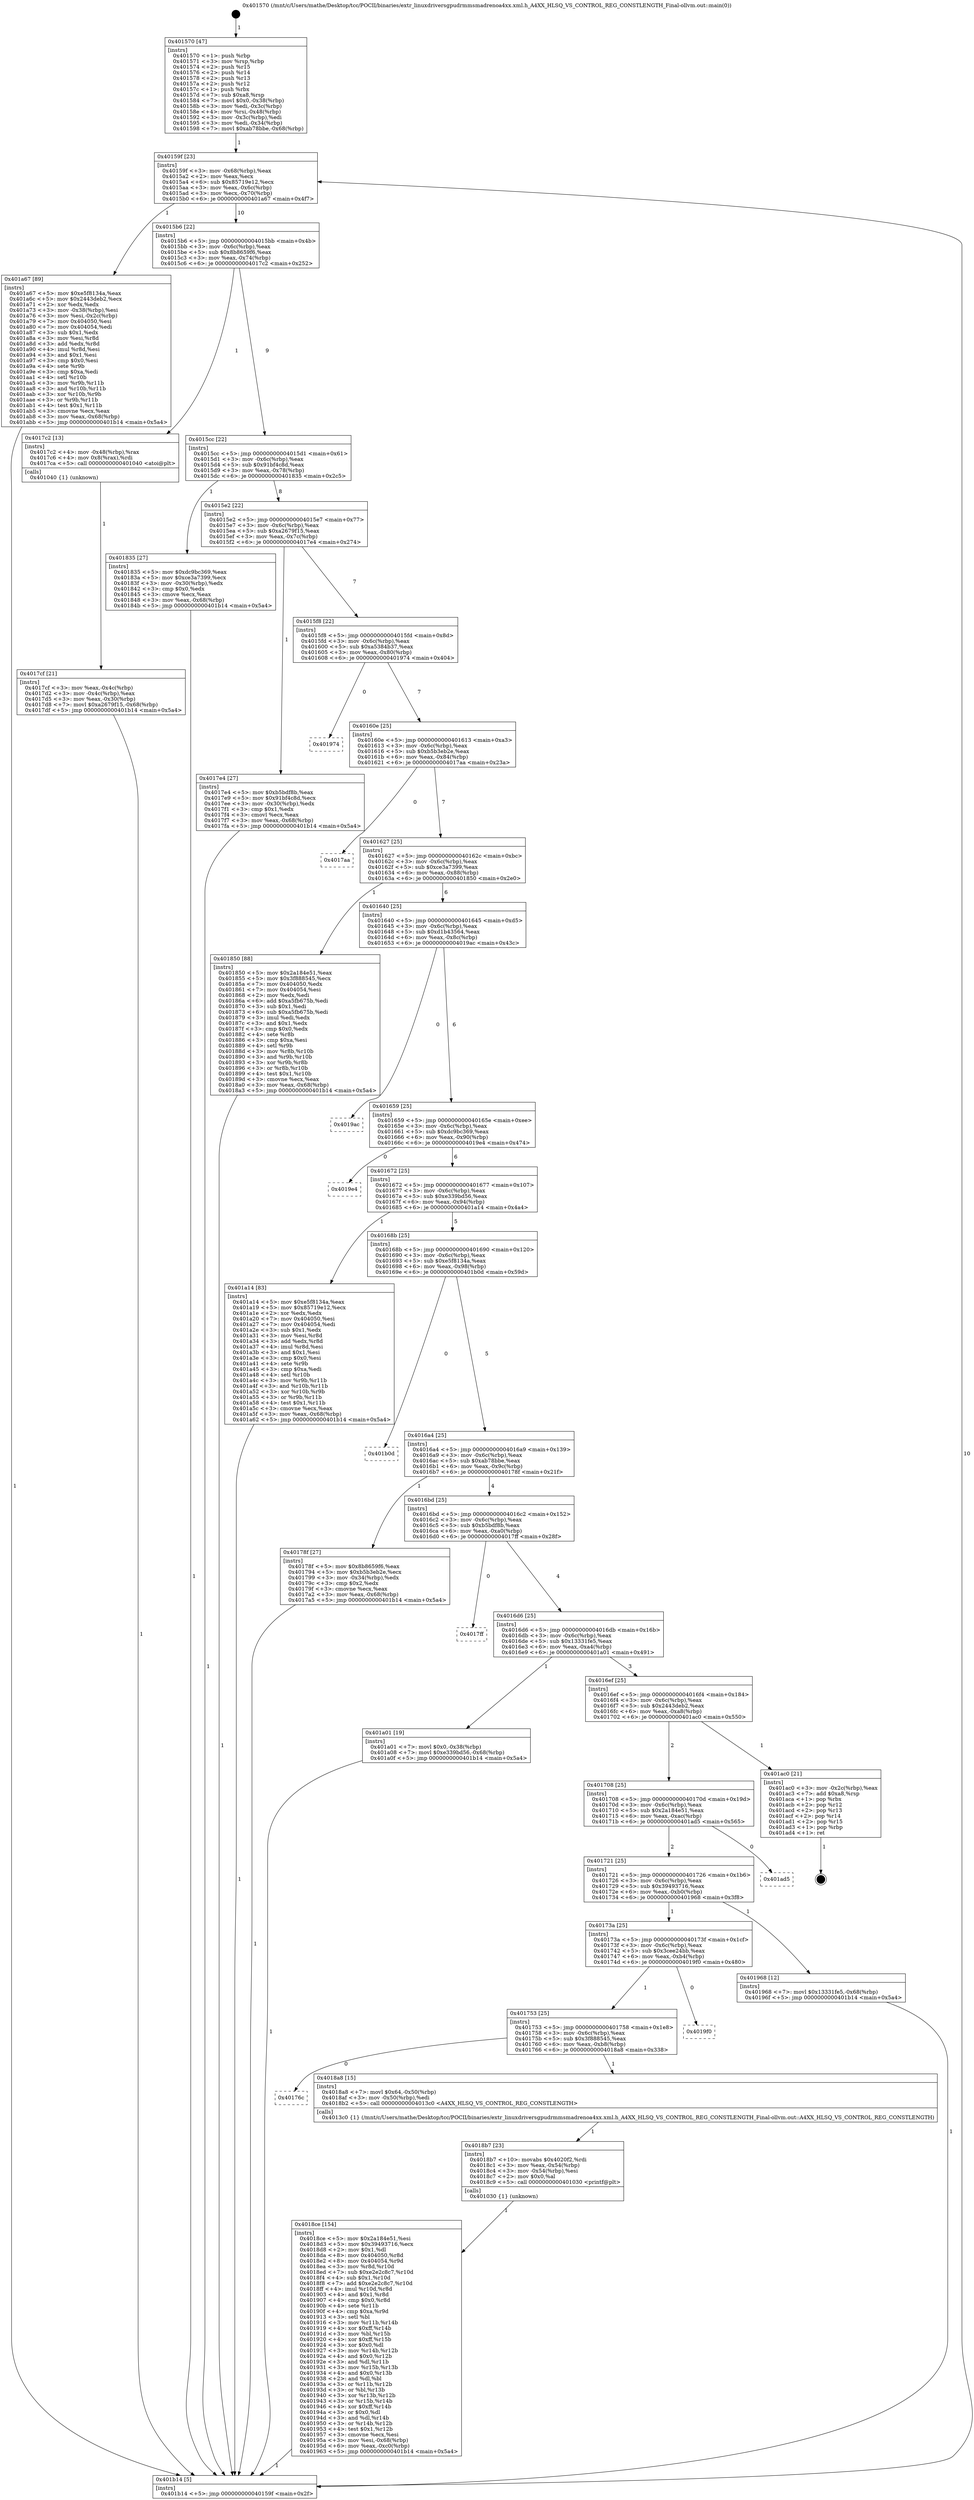 digraph "0x401570" {
  label = "0x401570 (/mnt/c/Users/mathe/Desktop/tcc/POCII/binaries/extr_linuxdriversgpudrmmsmadrenoa4xx.xml.h_A4XX_HLSQ_VS_CONTROL_REG_CONSTLENGTH_Final-ollvm.out::main(0))"
  labelloc = "t"
  node[shape=record]

  Entry [label="",width=0.3,height=0.3,shape=circle,fillcolor=black,style=filled]
  "0x40159f" [label="{
     0x40159f [23]\l
     | [instrs]\l
     &nbsp;&nbsp;0x40159f \<+3\>: mov -0x68(%rbp),%eax\l
     &nbsp;&nbsp;0x4015a2 \<+2\>: mov %eax,%ecx\l
     &nbsp;&nbsp;0x4015a4 \<+6\>: sub $0x85719e12,%ecx\l
     &nbsp;&nbsp;0x4015aa \<+3\>: mov %eax,-0x6c(%rbp)\l
     &nbsp;&nbsp;0x4015ad \<+3\>: mov %ecx,-0x70(%rbp)\l
     &nbsp;&nbsp;0x4015b0 \<+6\>: je 0000000000401a67 \<main+0x4f7\>\l
  }"]
  "0x401a67" [label="{
     0x401a67 [89]\l
     | [instrs]\l
     &nbsp;&nbsp;0x401a67 \<+5\>: mov $0xe5f8134a,%eax\l
     &nbsp;&nbsp;0x401a6c \<+5\>: mov $0x2443deb2,%ecx\l
     &nbsp;&nbsp;0x401a71 \<+2\>: xor %edx,%edx\l
     &nbsp;&nbsp;0x401a73 \<+3\>: mov -0x38(%rbp),%esi\l
     &nbsp;&nbsp;0x401a76 \<+3\>: mov %esi,-0x2c(%rbp)\l
     &nbsp;&nbsp;0x401a79 \<+7\>: mov 0x404050,%esi\l
     &nbsp;&nbsp;0x401a80 \<+7\>: mov 0x404054,%edi\l
     &nbsp;&nbsp;0x401a87 \<+3\>: sub $0x1,%edx\l
     &nbsp;&nbsp;0x401a8a \<+3\>: mov %esi,%r8d\l
     &nbsp;&nbsp;0x401a8d \<+3\>: add %edx,%r8d\l
     &nbsp;&nbsp;0x401a90 \<+4\>: imul %r8d,%esi\l
     &nbsp;&nbsp;0x401a94 \<+3\>: and $0x1,%esi\l
     &nbsp;&nbsp;0x401a97 \<+3\>: cmp $0x0,%esi\l
     &nbsp;&nbsp;0x401a9a \<+4\>: sete %r9b\l
     &nbsp;&nbsp;0x401a9e \<+3\>: cmp $0xa,%edi\l
     &nbsp;&nbsp;0x401aa1 \<+4\>: setl %r10b\l
     &nbsp;&nbsp;0x401aa5 \<+3\>: mov %r9b,%r11b\l
     &nbsp;&nbsp;0x401aa8 \<+3\>: and %r10b,%r11b\l
     &nbsp;&nbsp;0x401aab \<+3\>: xor %r10b,%r9b\l
     &nbsp;&nbsp;0x401aae \<+3\>: or %r9b,%r11b\l
     &nbsp;&nbsp;0x401ab1 \<+4\>: test $0x1,%r11b\l
     &nbsp;&nbsp;0x401ab5 \<+3\>: cmovne %ecx,%eax\l
     &nbsp;&nbsp;0x401ab8 \<+3\>: mov %eax,-0x68(%rbp)\l
     &nbsp;&nbsp;0x401abb \<+5\>: jmp 0000000000401b14 \<main+0x5a4\>\l
  }"]
  "0x4015b6" [label="{
     0x4015b6 [22]\l
     | [instrs]\l
     &nbsp;&nbsp;0x4015b6 \<+5\>: jmp 00000000004015bb \<main+0x4b\>\l
     &nbsp;&nbsp;0x4015bb \<+3\>: mov -0x6c(%rbp),%eax\l
     &nbsp;&nbsp;0x4015be \<+5\>: sub $0x8b8659f6,%eax\l
     &nbsp;&nbsp;0x4015c3 \<+3\>: mov %eax,-0x74(%rbp)\l
     &nbsp;&nbsp;0x4015c6 \<+6\>: je 00000000004017c2 \<main+0x252\>\l
  }"]
  Exit [label="",width=0.3,height=0.3,shape=circle,fillcolor=black,style=filled,peripheries=2]
  "0x4017c2" [label="{
     0x4017c2 [13]\l
     | [instrs]\l
     &nbsp;&nbsp;0x4017c2 \<+4\>: mov -0x48(%rbp),%rax\l
     &nbsp;&nbsp;0x4017c6 \<+4\>: mov 0x8(%rax),%rdi\l
     &nbsp;&nbsp;0x4017ca \<+5\>: call 0000000000401040 \<atoi@plt\>\l
     | [calls]\l
     &nbsp;&nbsp;0x401040 \{1\} (unknown)\l
  }"]
  "0x4015cc" [label="{
     0x4015cc [22]\l
     | [instrs]\l
     &nbsp;&nbsp;0x4015cc \<+5\>: jmp 00000000004015d1 \<main+0x61\>\l
     &nbsp;&nbsp;0x4015d1 \<+3\>: mov -0x6c(%rbp),%eax\l
     &nbsp;&nbsp;0x4015d4 \<+5\>: sub $0x91bf4c8d,%eax\l
     &nbsp;&nbsp;0x4015d9 \<+3\>: mov %eax,-0x78(%rbp)\l
     &nbsp;&nbsp;0x4015dc \<+6\>: je 0000000000401835 \<main+0x2c5\>\l
  }"]
  "0x4018ce" [label="{
     0x4018ce [154]\l
     | [instrs]\l
     &nbsp;&nbsp;0x4018ce \<+5\>: mov $0x2a184e51,%esi\l
     &nbsp;&nbsp;0x4018d3 \<+5\>: mov $0x39493716,%ecx\l
     &nbsp;&nbsp;0x4018d8 \<+2\>: mov $0x1,%dl\l
     &nbsp;&nbsp;0x4018da \<+8\>: mov 0x404050,%r8d\l
     &nbsp;&nbsp;0x4018e2 \<+8\>: mov 0x404054,%r9d\l
     &nbsp;&nbsp;0x4018ea \<+3\>: mov %r8d,%r10d\l
     &nbsp;&nbsp;0x4018ed \<+7\>: sub $0xe2e2c8c7,%r10d\l
     &nbsp;&nbsp;0x4018f4 \<+4\>: sub $0x1,%r10d\l
     &nbsp;&nbsp;0x4018f8 \<+7\>: add $0xe2e2c8c7,%r10d\l
     &nbsp;&nbsp;0x4018ff \<+4\>: imul %r10d,%r8d\l
     &nbsp;&nbsp;0x401903 \<+4\>: and $0x1,%r8d\l
     &nbsp;&nbsp;0x401907 \<+4\>: cmp $0x0,%r8d\l
     &nbsp;&nbsp;0x40190b \<+4\>: sete %r11b\l
     &nbsp;&nbsp;0x40190f \<+4\>: cmp $0xa,%r9d\l
     &nbsp;&nbsp;0x401913 \<+3\>: setl %bl\l
     &nbsp;&nbsp;0x401916 \<+3\>: mov %r11b,%r14b\l
     &nbsp;&nbsp;0x401919 \<+4\>: xor $0xff,%r14b\l
     &nbsp;&nbsp;0x40191d \<+3\>: mov %bl,%r15b\l
     &nbsp;&nbsp;0x401920 \<+4\>: xor $0xff,%r15b\l
     &nbsp;&nbsp;0x401924 \<+3\>: xor $0x0,%dl\l
     &nbsp;&nbsp;0x401927 \<+3\>: mov %r14b,%r12b\l
     &nbsp;&nbsp;0x40192a \<+4\>: and $0x0,%r12b\l
     &nbsp;&nbsp;0x40192e \<+3\>: and %dl,%r11b\l
     &nbsp;&nbsp;0x401931 \<+3\>: mov %r15b,%r13b\l
     &nbsp;&nbsp;0x401934 \<+4\>: and $0x0,%r13b\l
     &nbsp;&nbsp;0x401938 \<+2\>: and %dl,%bl\l
     &nbsp;&nbsp;0x40193a \<+3\>: or %r11b,%r12b\l
     &nbsp;&nbsp;0x40193d \<+3\>: or %bl,%r13b\l
     &nbsp;&nbsp;0x401940 \<+3\>: xor %r13b,%r12b\l
     &nbsp;&nbsp;0x401943 \<+3\>: or %r15b,%r14b\l
     &nbsp;&nbsp;0x401946 \<+4\>: xor $0xff,%r14b\l
     &nbsp;&nbsp;0x40194a \<+3\>: or $0x0,%dl\l
     &nbsp;&nbsp;0x40194d \<+3\>: and %dl,%r14b\l
     &nbsp;&nbsp;0x401950 \<+3\>: or %r14b,%r12b\l
     &nbsp;&nbsp;0x401953 \<+4\>: test $0x1,%r12b\l
     &nbsp;&nbsp;0x401957 \<+3\>: cmovne %ecx,%esi\l
     &nbsp;&nbsp;0x40195a \<+3\>: mov %esi,-0x68(%rbp)\l
     &nbsp;&nbsp;0x40195d \<+6\>: mov %eax,-0xc0(%rbp)\l
     &nbsp;&nbsp;0x401963 \<+5\>: jmp 0000000000401b14 \<main+0x5a4\>\l
  }"]
  "0x401835" [label="{
     0x401835 [27]\l
     | [instrs]\l
     &nbsp;&nbsp;0x401835 \<+5\>: mov $0xdc9bc369,%eax\l
     &nbsp;&nbsp;0x40183a \<+5\>: mov $0xce3a7399,%ecx\l
     &nbsp;&nbsp;0x40183f \<+3\>: mov -0x30(%rbp),%edx\l
     &nbsp;&nbsp;0x401842 \<+3\>: cmp $0x0,%edx\l
     &nbsp;&nbsp;0x401845 \<+3\>: cmove %ecx,%eax\l
     &nbsp;&nbsp;0x401848 \<+3\>: mov %eax,-0x68(%rbp)\l
     &nbsp;&nbsp;0x40184b \<+5\>: jmp 0000000000401b14 \<main+0x5a4\>\l
  }"]
  "0x4015e2" [label="{
     0x4015e2 [22]\l
     | [instrs]\l
     &nbsp;&nbsp;0x4015e2 \<+5\>: jmp 00000000004015e7 \<main+0x77\>\l
     &nbsp;&nbsp;0x4015e7 \<+3\>: mov -0x6c(%rbp),%eax\l
     &nbsp;&nbsp;0x4015ea \<+5\>: sub $0xa2679f15,%eax\l
     &nbsp;&nbsp;0x4015ef \<+3\>: mov %eax,-0x7c(%rbp)\l
     &nbsp;&nbsp;0x4015f2 \<+6\>: je 00000000004017e4 \<main+0x274\>\l
  }"]
  "0x4018b7" [label="{
     0x4018b7 [23]\l
     | [instrs]\l
     &nbsp;&nbsp;0x4018b7 \<+10\>: movabs $0x4020f2,%rdi\l
     &nbsp;&nbsp;0x4018c1 \<+3\>: mov %eax,-0x54(%rbp)\l
     &nbsp;&nbsp;0x4018c4 \<+3\>: mov -0x54(%rbp),%esi\l
     &nbsp;&nbsp;0x4018c7 \<+2\>: mov $0x0,%al\l
     &nbsp;&nbsp;0x4018c9 \<+5\>: call 0000000000401030 \<printf@plt\>\l
     | [calls]\l
     &nbsp;&nbsp;0x401030 \{1\} (unknown)\l
  }"]
  "0x4017e4" [label="{
     0x4017e4 [27]\l
     | [instrs]\l
     &nbsp;&nbsp;0x4017e4 \<+5\>: mov $0xb5bdf8b,%eax\l
     &nbsp;&nbsp;0x4017e9 \<+5\>: mov $0x91bf4c8d,%ecx\l
     &nbsp;&nbsp;0x4017ee \<+3\>: mov -0x30(%rbp),%edx\l
     &nbsp;&nbsp;0x4017f1 \<+3\>: cmp $0x1,%edx\l
     &nbsp;&nbsp;0x4017f4 \<+3\>: cmovl %ecx,%eax\l
     &nbsp;&nbsp;0x4017f7 \<+3\>: mov %eax,-0x68(%rbp)\l
     &nbsp;&nbsp;0x4017fa \<+5\>: jmp 0000000000401b14 \<main+0x5a4\>\l
  }"]
  "0x4015f8" [label="{
     0x4015f8 [22]\l
     | [instrs]\l
     &nbsp;&nbsp;0x4015f8 \<+5\>: jmp 00000000004015fd \<main+0x8d\>\l
     &nbsp;&nbsp;0x4015fd \<+3\>: mov -0x6c(%rbp),%eax\l
     &nbsp;&nbsp;0x401600 \<+5\>: sub $0xa5384b37,%eax\l
     &nbsp;&nbsp;0x401605 \<+3\>: mov %eax,-0x80(%rbp)\l
     &nbsp;&nbsp;0x401608 \<+6\>: je 0000000000401974 \<main+0x404\>\l
  }"]
  "0x40176c" [label="{
     0x40176c\l
  }", style=dashed]
  "0x401974" [label="{
     0x401974\l
  }", style=dashed]
  "0x40160e" [label="{
     0x40160e [25]\l
     | [instrs]\l
     &nbsp;&nbsp;0x40160e \<+5\>: jmp 0000000000401613 \<main+0xa3\>\l
     &nbsp;&nbsp;0x401613 \<+3\>: mov -0x6c(%rbp),%eax\l
     &nbsp;&nbsp;0x401616 \<+5\>: sub $0xb5b3eb2e,%eax\l
     &nbsp;&nbsp;0x40161b \<+6\>: mov %eax,-0x84(%rbp)\l
     &nbsp;&nbsp;0x401621 \<+6\>: je 00000000004017aa \<main+0x23a\>\l
  }"]
  "0x4018a8" [label="{
     0x4018a8 [15]\l
     | [instrs]\l
     &nbsp;&nbsp;0x4018a8 \<+7\>: movl $0x64,-0x50(%rbp)\l
     &nbsp;&nbsp;0x4018af \<+3\>: mov -0x50(%rbp),%edi\l
     &nbsp;&nbsp;0x4018b2 \<+5\>: call 00000000004013c0 \<A4XX_HLSQ_VS_CONTROL_REG_CONSTLENGTH\>\l
     | [calls]\l
     &nbsp;&nbsp;0x4013c0 \{1\} (/mnt/c/Users/mathe/Desktop/tcc/POCII/binaries/extr_linuxdriversgpudrmmsmadrenoa4xx.xml.h_A4XX_HLSQ_VS_CONTROL_REG_CONSTLENGTH_Final-ollvm.out::A4XX_HLSQ_VS_CONTROL_REG_CONSTLENGTH)\l
  }"]
  "0x4017aa" [label="{
     0x4017aa\l
  }", style=dashed]
  "0x401627" [label="{
     0x401627 [25]\l
     | [instrs]\l
     &nbsp;&nbsp;0x401627 \<+5\>: jmp 000000000040162c \<main+0xbc\>\l
     &nbsp;&nbsp;0x40162c \<+3\>: mov -0x6c(%rbp),%eax\l
     &nbsp;&nbsp;0x40162f \<+5\>: sub $0xce3a7399,%eax\l
     &nbsp;&nbsp;0x401634 \<+6\>: mov %eax,-0x88(%rbp)\l
     &nbsp;&nbsp;0x40163a \<+6\>: je 0000000000401850 \<main+0x2e0\>\l
  }"]
  "0x401753" [label="{
     0x401753 [25]\l
     | [instrs]\l
     &nbsp;&nbsp;0x401753 \<+5\>: jmp 0000000000401758 \<main+0x1e8\>\l
     &nbsp;&nbsp;0x401758 \<+3\>: mov -0x6c(%rbp),%eax\l
     &nbsp;&nbsp;0x40175b \<+5\>: sub $0x3f888545,%eax\l
     &nbsp;&nbsp;0x401760 \<+6\>: mov %eax,-0xb8(%rbp)\l
     &nbsp;&nbsp;0x401766 \<+6\>: je 00000000004018a8 \<main+0x338\>\l
  }"]
  "0x401850" [label="{
     0x401850 [88]\l
     | [instrs]\l
     &nbsp;&nbsp;0x401850 \<+5\>: mov $0x2a184e51,%eax\l
     &nbsp;&nbsp;0x401855 \<+5\>: mov $0x3f888545,%ecx\l
     &nbsp;&nbsp;0x40185a \<+7\>: mov 0x404050,%edx\l
     &nbsp;&nbsp;0x401861 \<+7\>: mov 0x404054,%esi\l
     &nbsp;&nbsp;0x401868 \<+2\>: mov %edx,%edi\l
     &nbsp;&nbsp;0x40186a \<+6\>: add $0xa5fb675b,%edi\l
     &nbsp;&nbsp;0x401870 \<+3\>: sub $0x1,%edi\l
     &nbsp;&nbsp;0x401873 \<+6\>: sub $0xa5fb675b,%edi\l
     &nbsp;&nbsp;0x401879 \<+3\>: imul %edi,%edx\l
     &nbsp;&nbsp;0x40187c \<+3\>: and $0x1,%edx\l
     &nbsp;&nbsp;0x40187f \<+3\>: cmp $0x0,%edx\l
     &nbsp;&nbsp;0x401882 \<+4\>: sete %r8b\l
     &nbsp;&nbsp;0x401886 \<+3\>: cmp $0xa,%esi\l
     &nbsp;&nbsp;0x401889 \<+4\>: setl %r9b\l
     &nbsp;&nbsp;0x40188d \<+3\>: mov %r8b,%r10b\l
     &nbsp;&nbsp;0x401890 \<+3\>: and %r9b,%r10b\l
     &nbsp;&nbsp;0x401893 \<+3\>: xor %r9b,%r8b\l
     &nbsp;&nbsp;0x401896 \<+3\>: or %r8b,%r10b\l
     &nbsp;&nbsp;0x401899 \<+4\>: test $0x1,%r10b\l
     &nbsp;&nbsp;0x40189d \<+3\>: cmovne %ecx,%eax\l
     &nbsp;&nbsp;0x4018a0 \<+3\>: mov %eax,-0x68(%rbp)\l
     &nbsp;&nbsp;0x4018a3 \<+5\>: jmp 0000000000401b14 \<main+0x5a4\>\l
  }"]
  "0x401640" [label="{
     0x401640 [25]\l
     | [instrs]\l
     &nbsp;&nbsp;0x401640 \<+5\>: jmp 0000000000401645 \<main+0xd5\>\l
     &nbsp;&nbsp;0x401645 \<+3\>: mov -0x6c(%rbp),%eax\l
     &nbsp;&nbsp;0x401648 \<+5\>: sub $0xd1b43564,%eax\l
     &nbsp;&nbsp;0x40164d \<+6\>: mov %eax,-0x8c(%rbp)\l
     &nbsp;&nbsp;0x401653 \<+6\>: je 00000000004019ac \<main+0x43c\>\l
  }"]
  "0x4019f0" [label="{
     0x4019f0\l
  }", style=dashed]
  "0x4019ac" [label="{
     0x4019ac\l
  }", style=dashed]
  "0x401659" [label="{
     0x401659 [25]\l
     | [instrs]\l
     &nbsp;&nbsp;0x401659 \<+5\>: jmp 000000000040165e \<main+0xee\>\l
     &nbsp;&nbsp;0x40165e \<+3\>: mov -0x6c(%rbp),%eax\l
     &nbsp;&nbsp;0x401661 \<+5\>: sub $0xdc9bc369,%eax\l
     &nbsp;&nbsp;0x401666 \<+6\>: mov %eax,-0x90(%rbp)\l
     &nbsp;&nbsp;0x40166c \<+6\>: je 00000000004019e4 \<main+0x474\>\l
  }"]
  "0x40173a" [label="{
     0x40173a [25]\l
     | [instrs]\l
     &nbsp;&nbsp;0x40173a \<+5\>: jmp 000000000040173f \<main+0x1cf\>\l
     &nbsp;&nbsp;0x40173f \<+3\>: mov -0x6c(%rbp),%eax\l
     &nbsp;&nbsp;0x401742 \<+5\>: sub $0x3cee24bb,%eax\l
     &nbsp;&nbsp;0x401747 \<+6\>: mov %eax,-0xb4(%rbp)\l
     &nbsp;&nbsp;0x40174d \<+6\>: je 00000000004019f0 \<main+0x480\>\l
  }"]
  "0x4019e4" [label="{
     0x4019e4\l
  }", style=dashed]
  "0x401672" [label="{
     0x401672 [25]\l
     | [instrs]\l
     &nbsp;&nbsp;0x401672 \<+5\>: jmp 0000000000401677 \<main+0x107\>\l
     &nbsp;&nbsp;0x401677 \<+3\>: mov -0x6c(%rbp),%eax\l
     &nbsp;&nbsp;0x40167a \<+5\>: sub $0xe339bd56,%eax\l
     &nbsp;&nbsp;0x40167f \<+6\>: mov %eax,-0x94(%rbp)\l
     &nbsp;&nbsp;0x401685 \<+6\>: je 0000000000401a14 \<main+0x4a4\>\l
  }"]
  "0x401968" [label="{
     0x401968 [12]\l
     | [instrs]\l
     &nbsp;&nbsp;0x401968 \<+7\>: movl $0x13331fe5,-0x68(%rbp)\l
     &nbsp;&nbsp;0x40196f \<+5\>: jmp 0000000000401b14 \<main+0x5a4\>\l
  }"]
  "0x401a14" [label="{
     0x401a14 [83]\l
     | [instrs]\l
     &nbsp;&nbsp;0x401a14 \<+5\>: mov $0xe5f8134a,%eax\l
     &nbsp;&nbsp;0x401a19 \<+5\>: mov $0x85719e12,%ecx\l
     &nbsp;&nbsp;0x401a1e \<+2\>: xor %edx,%edx\l
     &nbsp;&nbsp;0x401a20 \<+7\>: mov 0x404050,%esi\l
     &nbsp;&nbsp;0x401a27 \<+7\>: mov 0x404054,%edi\l
     &nbsp;&nbsp;0x401a2e \<+3\>: sub $0x1,%edx\l
     &nbsp;&nbsp;0x401a31 \<+3\>: mov %esi,%r8d\l
     &nbsp;&nbsp;0x401a34 \<+3\>: add %edx,%r8d\l
     &nbsp;&nbsp;0x401a37 \<+4\>: imul %r8d,%esi\l
     &nbsp;&nbsp;0x401a3b \<+3\>: and $0x1,%esi\l
     &nbsp;&nbsp;0x401a3e \<+3\>: cmp $0x0,%esi\l
     &nbsp;&nbsp;0x401a41 \<+4\>: sete %r9b\l
     &nbsp;&nbsp;0x401a45 \<+3\>: cmp $0xa,%edi\l
     &nbsp;&nbsp;0x401a48 \<+4\>: setl %r10b\l
     &nbsp;&nbsp;0x401a4c \<+3\>: mov %r9b,%r11b\l
     &nbsp;&nbsp;0x401a4f \<+3\>: and %r10b,%r11b\l
     &nbsp;&nbsp;0x401a52 \<+3\>: xor %r10b,%r9b\l
     &nbsp;&nbsp;0x401a55 \<+3\>: or %r9b,%r11b\l
     &nbsp;&nbsp;0x401a58 \<+4\>: test $0x1,%r11b\l
     &nbsp;&nbsp;0x401a5c \<+3\>: cmovne %ecx,%eax\l
     &nbsp;&nbsp;0x401a5f \<+3\>: mov %eax,-0x68(%rbp)\l
     &nbsp;&nbsp;0x401a62 \<+5\>: jmp 0000000000401b14 \<main+0x5a4\>\l
  }"]
  "0x40168b" [label="{
     0x40168b [25]\l
     | [instrs]\l
     &nbsp;&nbsp;0x40168b \<+5\>: jmp 0000000000401690 \<main+0x120\>\l
     &nbsp;&nbsp;0x401690 \<+3\>: mov -0x6c(%rbp),%eax\l
     &nbsp;&nbsp;0x401693 \<+5\>: sub $0xe5f8134a,%eax\l
     &nbsp;&nbsp;0x401698 \<+6\>: mov %eax,-0x98(%rbp)\l
     &nbsp;&nbsp;0x40169e \<+6\>: je 0000000000401b0d \<main+0x59d\>\l
  }"]
  "0x401721" [label="{
     0x401721 [25]\l
     | [instrs]\l
     &nbsp;&nbsp;0x401721 \<+5\>: jmp 0000000000401726 \<main+0x1b6\>\l
     &nbsp;&nbsp;0x401726 \<+3\>: mov -0x6c(%rbp),%eax\l
     &nbsp;&nbsp;0x401729 \<+5\>: sub $0x39493716,%eax\l
     &nbsp;&nbsp;0x40172e \<+6\>: mov %eax,-0xb0(%rbp)\l
     &nbsp;&nbsp;0x401734 \<+6\>: je 0000000000401968 \<main+0x3f8\>\l
  }"]
  "0x401b0d" [label="{
     0x401b0d\l
  }", style=dashed]
  "0x4016a4" [label="{
     0x4016a4 [25]\l
     | [instrs]\l
     &nbsp;&nbsp;0x4016a4 \<+5\>: jmp 00000000004016a9 \<main+0x139\>\l
     &nbsp;&nbsp;0x4016a9 \<+3\>: mov -0x6c(%rbp),%eax\l
     &nbsp;&nbsp;0x4016ac \<+5\>: sub $0xab78bbe,%eax\l
     &nbsp;&nbsp;0x4016b1 \<+6\>: mov %eax,-0x9c(%rbp)\l
     &nbsp;&nbsp;0x4016b7 \<+6\>: je 000000000040178f \<main+0x21f\>\l
  }"]
  "0x401ad5" [label="{
     0x401ad5\l
  }", style=dashed]
  "0x40178f" [label="{
     0x40178f [27]\l
     | [instrs]\l
     &nbsp;&nbsp;0x40178f \<+5\>: mov $0x8b8659f6,%eax\l
     &nbsp;&nbsp;0x401794 \<+5\>: mov $0xb5b3eb2e,%ecx\l
     &nbsp;&nbsp;0x401799 \<+3\>: mov -0x34(%rbp),%edx\l
     &nbsp;&nbsp;0x40179c \<+3\>: cmp $0x2,%edx\l
     &nbsp;&nbsp;0x40179f \<+3\>: cmovne %ecx,%eax\l
     &nbsp;&nbsp;0x4017a2 \<+3\>: mov %eax,-0x68(%rbp)\l
     &nbsp;&nbsp;0x4017a5 \<+5\>: jmp 0000000000401b14 \<main+0x5a4\>\l
  }"]
  "0x4016bd" [label="{
     0x4016bd [25]\l
     | [instrs]\l
     &nbsp;&nbsp;0x4016bd \<+5\>: jmp 00000000004016c2 \<main+0x152\>\l
     &nbsp;&nbsp;0x4016c2 \<+3\>: mov -0x6c(%rbp),%eax\l
     &nbsp;&nbsp;0x4016c5 \<+5\>: sub $0xb5bdf8b,%eax\l
     &nbsp;&nbsp;0x4016ca \<+6\>: mov %eax,-0xa0(%rbp)\l
     &nbsp;&nbsp;0x4016d0 \<+6\>: je 00000000004017ff \<main+0x28f\>\l
  }"]
  "0x401b14" [label="{
     0x401b14 [5]\l
     | [instrs]\l
     &nbsp;&nbsp;0x401b14 \<+5\>: jmp 000000000040159f \<main+0x2f\>\l
  }"]
  "0x401570" [label="{
     0x401570 [47]\l
     | [instrs]\l
     &nbsp;&nbsp;0x401570 \<+1\>: push %rbp\l
     &nbsp;&nbsp;0x401571 \<+3\>: mov %rsp,%rbp\l
     &nbsp;&nbsp;0x401574 \<+2\>: push %r15\l
     &nbsp;&nbsp;0x401576 \<+2\>: push %r14\l
     &nbsp;&nbsp;0x401578 \<+2\>: push %r13\l
     &nbsp;&nbsp;0x40157a \<+2\>: push %r12\l
     &nbsp;&nbsp;0x40157c \<+1\>: push %rbx\l
     &nbsp;&nbsp;0x40157d \<+7\>: sub $0xa8,%rsp\l
     &nbsp;&nbsp;0x401584 \<+7\>: movl $0x0,-0x38(%rbp)\l
     &nbsp;&nbsp;0x40158b \<+3\>: mov %edi,-0x3c(%rbp)\l
     &nbsp;&nbsp;0x40158e \<+4\>: mov %rsi,-0x48(%rbp)\l
     &nbsp;&nbsp;0x401592 \<+3\>: mov -0x3c(%rbp),%edi\l
     &nbsp;&nbsp;0x401595 \<+3\>: mov %edi,-0x34(%rbp)\l
     &nbsp;&nbsp;0x401598 \<+7\>: movl $0xab78bbe,-0x68(%rbp)\l
  }"]
  "0x4017cf" [label="{
     0x4017cf [21]\l
     | [instrs]\l
     &nbsp;&nbsp;0x4017cf \<+3\>: mov %eax,-0x4c(%rbp)\l
     &nbsp;&nbsp;0x4017d2 \<+3\>: mov -0x4c(%rbp),%eax\l
     &nbsp;&nbsp;0x4017d5 \<+3\>: mov %eax,-0x30(%rbp)\l
     &nbsp;&nbsp;0x4017d8 \<+7\>: movl $0xa2679f15,-0x68(%rbp)\l
     &nbsp;&nbsp;0x4017df \<+5\>: jmp 0000000000401b14 \<main+0x5a4\>\l
  }"]
  "0x401708" [label="{
     0x401708 [25]\l
     | [instrs]\l
     &nbsp;&nbsp;0x401708 \<+5\>: jmp 000000000040170d \<main+0x19d\>\l
     &nbsp;&nbsp;0x40170d \<+3\>: mov -0x6c(%rbp),%eax\l
     &nbsp;&nbsp;0x401710 \<+5\>: sub $0x2a184e51,%eax\l
     &nbsp;&nbsp;0x401715 \<+6\>: mov %eax,-0xac(%rbp)\l
     &nbsp;&nbsp;0x40171b \<+6\>: je 0000000000401ad5 \<main+0x565\>\l
  }"]
  "0x4017ff" [label="{
     0x4017ff\l
  }", style=dashed]
  "0x4016d6" [label="{
     0x4016d6 [25]\l
     | [instrs]\l
     &nbsp;&nbsp;0x4016d6 \<+5\>: jmp 00000000004016db \<main+0x16b\>\l
     &nbsp;&nbsp;0x4016db \<+3\>: mov -0x6c(%rbp),%eax\l
     &nbsp;&nbsp;0x4016de \<+5\>: sub $0x13331fe5,%eax\l
     &nbsp;&nbsp;0x4016e3 \<+6\>: mov %eax,-0xa4(%rbp)\l
     &nbsp;&nbsp;0x4016e9 \<+6\>: je 0000000000401a01 \<main+0x491\>\l
  }"]
  "0x401ac0" [label="{
     0x401ac0 [21]\l
     | [instrs]\l
     &nbsp;&nbsp;0x401ac0 \<+3\>: mov -0x2c(%rbp),%eax\l
     &nbsp;&nbsp;0x401ac3 \<+7\>: add $0xa8,%rsp\l
     &nbsp;&nbsp;0x401aca \<+1\>: pop %rbx\l
     &nbsp;&nbsp;0x401acb \<+2\>: pop %r12\l
     &nbsp;&nbsp;0x401acd \<+2\>: pop %r13\l
     &nbsp;&nbsp;0x401acf \<+2\>: pop %r14\l
     &nbsp;&nbsp;0x401ad1 \<+2\>: pop %r15\l
     &nbsp;&nbsp;0x401ad3 \<+1\>: pop %rbp\l
     &nbsp;&nbsp;0x401ad4 \<+1\>: ret\l
  }"]
  "0x401a01" [label="{
     0x401a01 [19]\l
     | [instrs]\l
     &nbsp;&nbsp;0x401a01 \<+7\>: movl $0x0,-0x38(%rbp)\l
     &nbsp;&nbsp;0x401a08 \<+7\>: movl $0xe339bd56,-0x68(%rbp)\l
     &nbsp;&nbsp;0x401a0f \<+5\>: jmp 0000000000401b14 \<main+0x5a4\>\l
  }"]
  "0x4016ef" [label="{
     0x4016ef [25]\l
     | [instrs]\l
     &nbsp;&nbsp;0x4016ef \<+5\>: jmp 00000000004016f4 \<main+0x184\>\l
     &nbsp;&nbsp;0x4016f4 \<+3\>: mov -0x6c(%rbp),%eax\l
     &nbsp;&nbsp;0x4016f7 \<+5\>: sub $0x2443deb2,%eax\l
     &nbsp;&nbsp;0x4016fc \<+6\>: mov %eax,-0xa8(%rbp)\l
     &nbsp;&nbsp;0x401702 \<+6\>: je 0000000000401ac0 \<main+0x550\>\l
  }"]
  Entry -> "0x401570" [label=" 1"]
  "0x40159f" -> "0x401a67" [label=" 1"]
  "0x40159f" -> "0x4015b6" [label=" 10"]
  "0x401ac0" -> Exit [label=" 1"]
  "0x4015b6" -> "0x4017c2" [label=" 1"]
  "0x4015b6" -> "0x4015cc" [label=" 9"]
  "0x401a67" -> "0x401b14" [label=" 1"]
  "0x4015cc" -> "0x401835" [label=" 1"]
  "0x4015cc" -> "0x4015e2" [label=" 8"]
  "0x401a14" -> "0x401b14" [label=" 1"]
  "0x4015e2" -> "0x4017e4" [label=" 1"]
  "0x4015e2" -> "0x4015f8" [label=" 7"]
  "0x401a01" -> "0x401b14" [label=" 1"]
  "0x4015f8" -> "0x401974" [label=" 0"]
  "0x4015f8" -> "0x40160e" [label=" 7"]
  "0x401968" -> "0x401b14" [label=" 1"]
  "0x40160e" -> "0x4017aa" [label=" 0"]
  "0x40160e" -> "0x401627" [label=" 7"]
  "0x4018ce" -> "0x401b14" [label=" 1"]
  "0x401627" -> "0x401850" [label=" 1"]
  "0x401627" -> "0x401640" [label=" 6"]
  "0x4018a8" -> "0x4018b7" [label=" 1"]
  "0x401640" -> "0x4019ac" [label=" 0"]
  "0x401640" -> "0x401659" [label=" 6"]
  "0x401753" -> "0x40176c" [label=" 0"]
  "0x401659" -> "0x4019e4" [label=" 0"]
  "0x401659" -> "0x401672" [label=" 6"]
  "0x4018b7" -> "0x4018ce" [label=" 1"]
  "0x401672" -> "0x401a14" [label=" 1"]
  "0x401672" -> "0x40168b" [label=" 5"]
  "0x40173a" -> "0x401753" [label=" 1"]
  "0x40168b" -> "0x401b0d" [label=" 0"]
  "0x40168b" -> "0x4016a4" [label=" 5"]
  "0x401753" -> "0x4018a8" [label=" 1"]
  "0x4016a4" -> "0x40178f" [label=" 1"]
  "0x4016a4" -> "0x4016bd" [label=" 4"]
  "0x40178f" -> "0x401b14" [label=" 1"]
  "0x401570" -> "0x40159f" [label=" 1"]
  "0x401b14" -> "0x40159f" [label=" 10"]
  "0x4017c2" -> "0x4017cf" [label=" 1"]
  "0x4017cf" -> "0x401b14" [label=" 1"]
  "0x4017e4" -> "0x401b14" [label=" 1"]
  "0x401835" -> "0x401b14" [label=" 1"]
  "0x401850" -> "0x401b14" [label=" 1"]
  "0x401721" -> "0x40173a" [label=" 1"]
  "0x4016bd" -> "0x4017ff" [label=" 0"]
  "0x4016bd" -> "0x4016d6" [label=" 4"]
  "0x40173a" -> "0x4019f0" [label=" 0"]
  "0x4016d6" -> "0x401a01" [label=" 1"]
  "0x4016d6" -> "0x4016ef" [label=" 3"]
  "0x401708" -> "0x401721" [label=" 2"]
  "0x4016ef" -> "0x401ac0" [label=" 1"]
  "0x4016ef" -> "0x401708" [label=" 2"]
  "0x401721" -> "0x401968" [label=" 1"]
  "0x401708" -> "0x401ad5" [label=" 0"]
}
